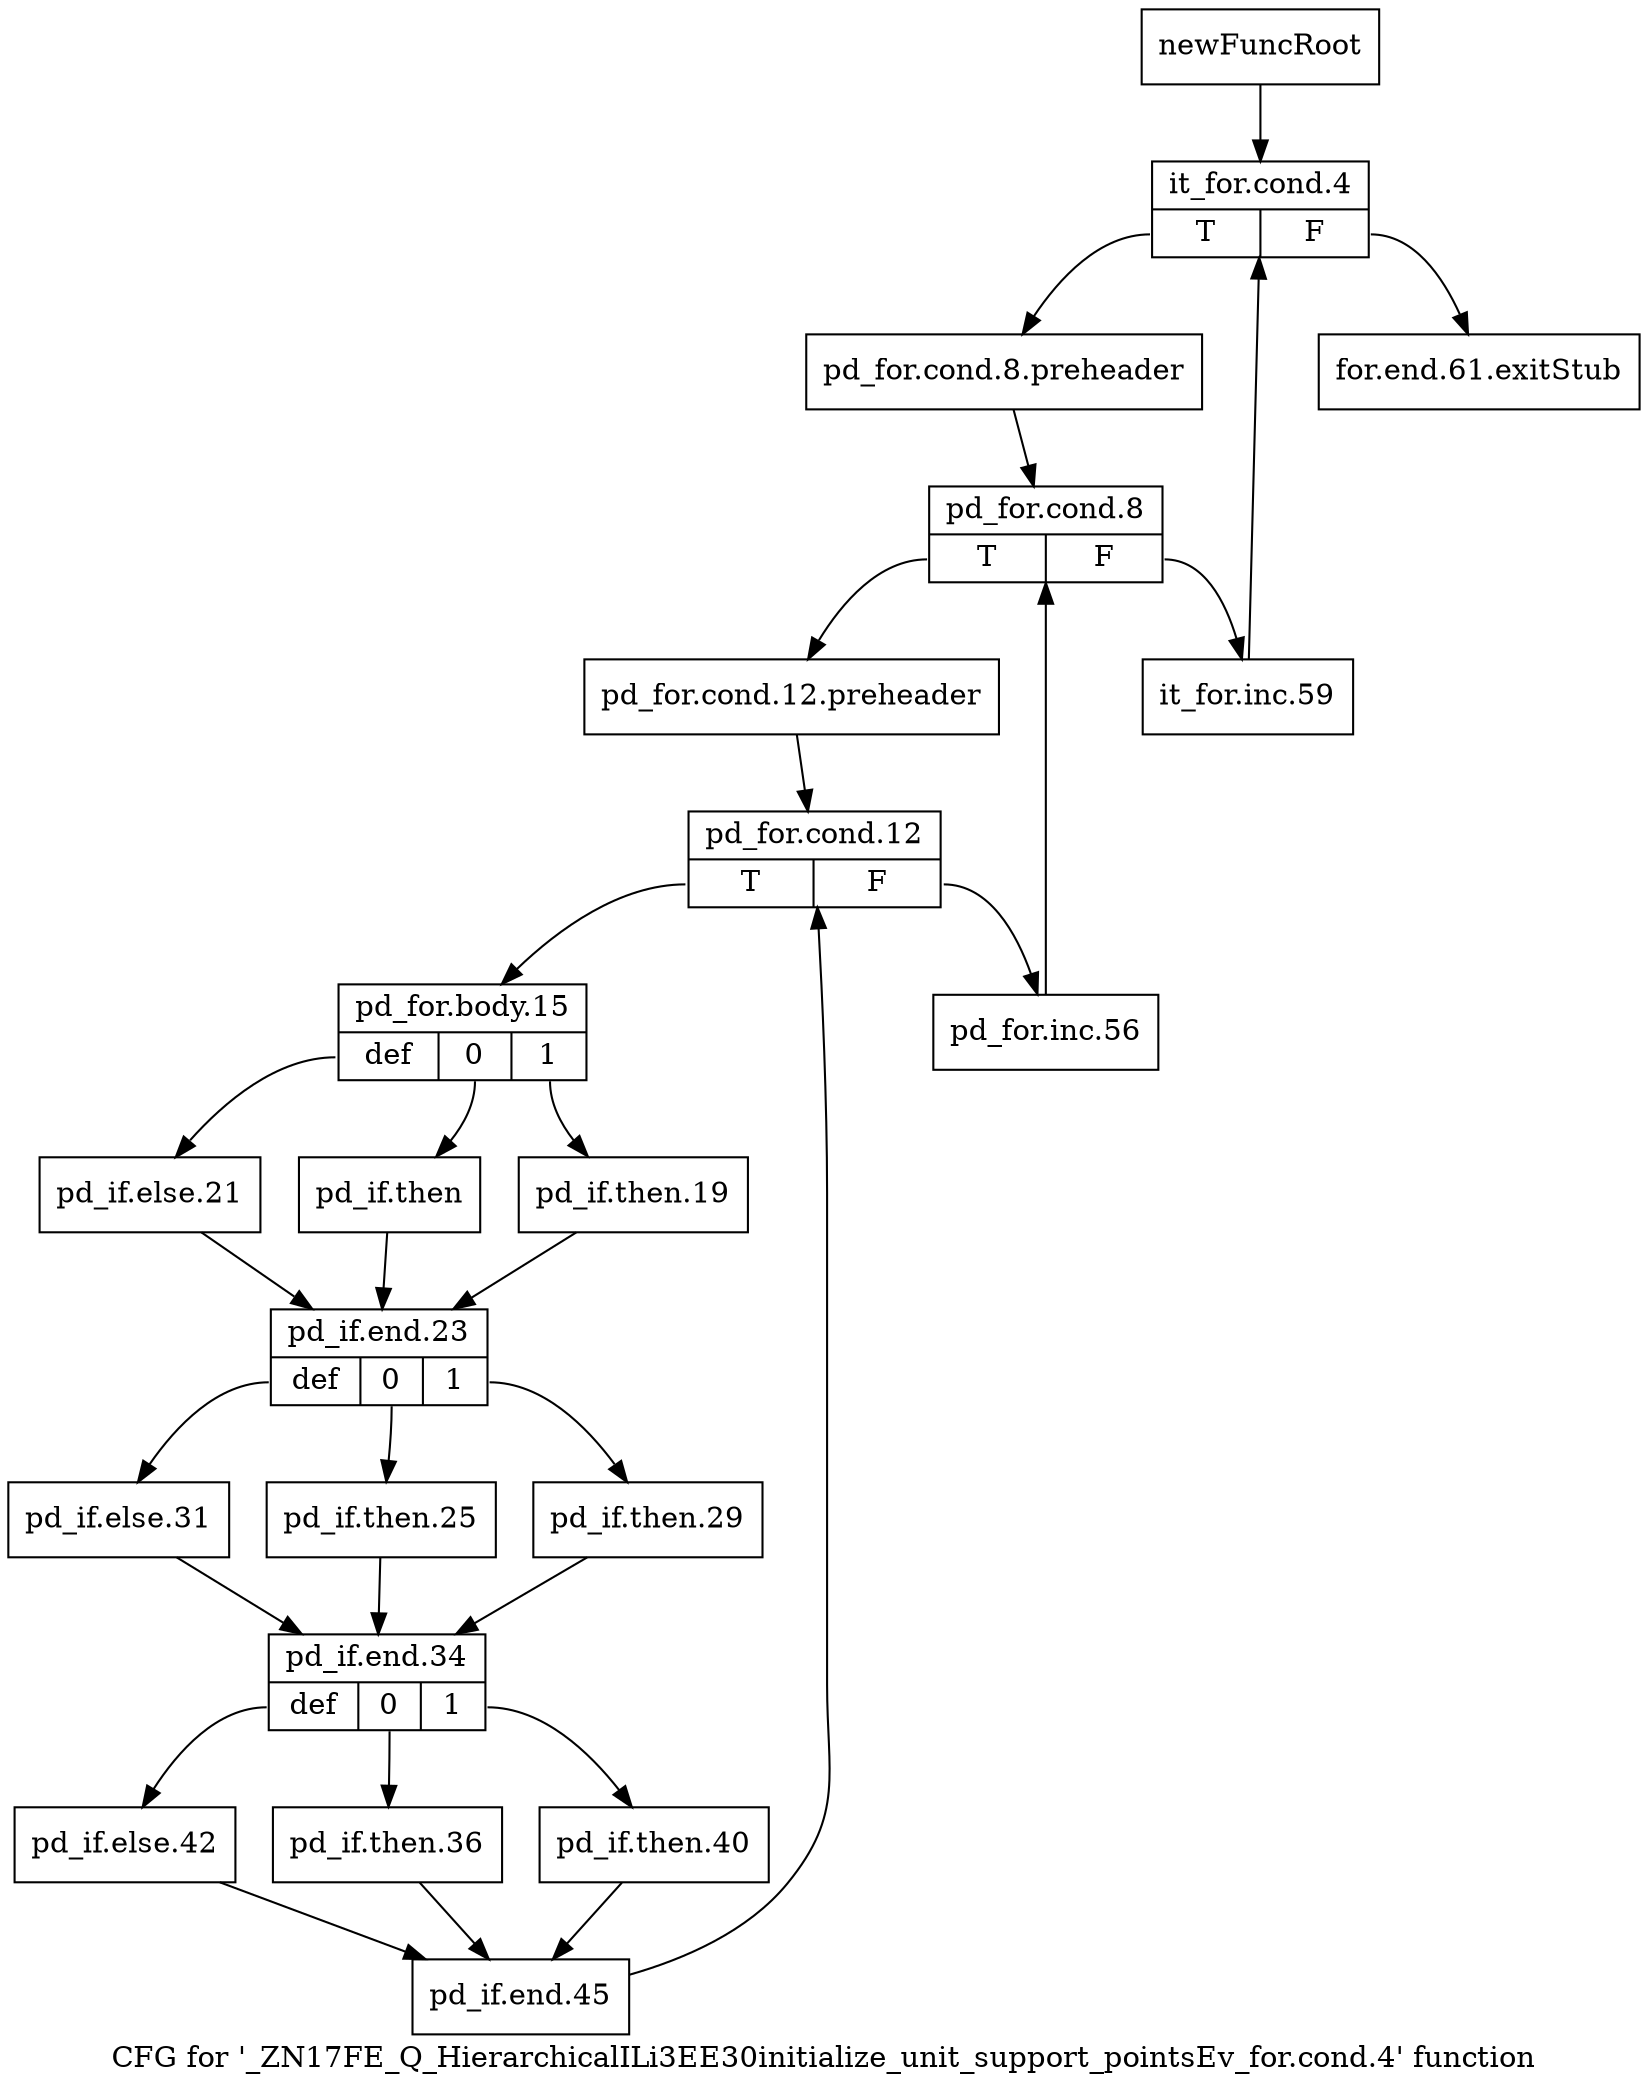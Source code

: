 digraph "CFG for '_ZN17FE_Q_HierarchicalILi3EE30initialize_unit_support_pointsEv_for.cond.4' function" {
	label="CFG for '_ZN17FE_Q_HierarchicalILi3EE30initialize_unit_support_pointsEv_for.cond.4' function";

	Node0x9117de0 [shape=record,label="{newFuncRoot}"];
	Node0x9117de0 -> Node0x9117e80;
	Node0x9117e30 [shape=record,label="{for.end.61.exitStub}"];
	Node0x9117e80 [shape=record,label="{it_for.cond.4|{<s0>T|<s1>F}}"];
	Node0x9117e80:s0 -> Node0x9117ed0;
	Node0x9117e80:s1 -> Node0x9117e30;
	Node0x9117ed0 [shape=record,label="{pd_for.cond.8.preheader}"];
	Node0x9117ed0 -> Node0x9117f20;
	Node0x9117f20 [shape=record,label="{pd_for.cond.8|{<s0>T|<s1>F}}"];
	Node0x9117f20:s0 -> Node0x9117fc0;
	Node0x9117f20:s1 -> Node0x9117f70;
	Node0x9117f70 [shape=record,label="{it_for.inc.59}"];
	Node0x9117f70 -> Node0x9117e80;
	Node0x9117fc0 [shape=record,label="{pd_for.cond.12.preheader}"];
	Node0x9117fc0 -> Node0x9118010;
	Node0x9118010 [shape=record,label="{pd_for.cond.12|{<s0>T|<s1>F}}"];
	Node0x9118010:s0 -> Node0x91180b0;
	Node0x9118010:s1 -> Node0x9118060;
	Node0x9118060 [shape=record,label="{pd_for.inc.56}"];
	Node0x9118060 -> Node0x9117f20;
	Node0x91180b0 [shape=record,label="{pd_for.body.15|{<s0>def|<s1>0|<s2>1}}"];
	Node0x91180b0:s0 -> Node0x91181a0;
	Node0x91180b0:s1 -> Node0x9118150;
	Node0x91180b0:s2 -> Node0x9118100;
	Node0x9118100 [shape=record,label="{pd_if.then.19}"];
	Node0x9118100 -> Node0x91181f0;
	Node0x9118150 [shape=record,label="{pd_if.then}"];
	Node0x9118150 -> Node0x91181f0;
	Node0x91181a0 [shape=record,label="{pd_if.else.21}"];
	Node0x91181a0 -> Node0x91181f0;
	Node0x91181f0 [shape=record,label="{pd_if.end.23|{<s0>def|<s1>0|<s2>1}}"];
	Node0x91181f0:s0 -> Node0x91182e0;
	Node0x91181f0:s1 -> Node0x9118290;
	Node0x91181f0:s2 -> Node0x9118240;
	Node0x9118240 [shape=record,label="{pd_if.then.29}"];
	Node0x9118240 -> Node0x9118330;
	Node0x9118290 [shape=record,label="{pd_if.then.25}"];
	Node0x9118290 -> Node0x9118330;
	Node0x91182e0 [shape=record,label="{pd_if.else.31}"];
	Node0x91182e0 -> Node0x9118330;
	Node0x9118330 [shape=record,label="{pd_if.end.34|{<s0>def|<s1>0|<s2>1}}"];
	Node0x9118330:s0 -> Node0x9118420;
	Node0x9118330:s1 -> Node0x91183d0;
	Node0x9118330:s2 -> Node0x9118380;
	Node0x9118380 [shape=record,label="{pd_if.then.40}"];
	Node0x9118380 -> Node0x9118470;
	Node0x91183d0 [shape=record,label="{pd_if.then.36}"];
	Node0x91183d0 -> Node0x9118470;
	Node0x9118420 [shape=record,label="{pd_if.else.42}"];
	Node0x9118420 -> Node0x9118470;
	Node0x9118470 [shape=record,label="{pd_if.end.45}"];
	Node0x9118470 -> Node0x9118010;
}

